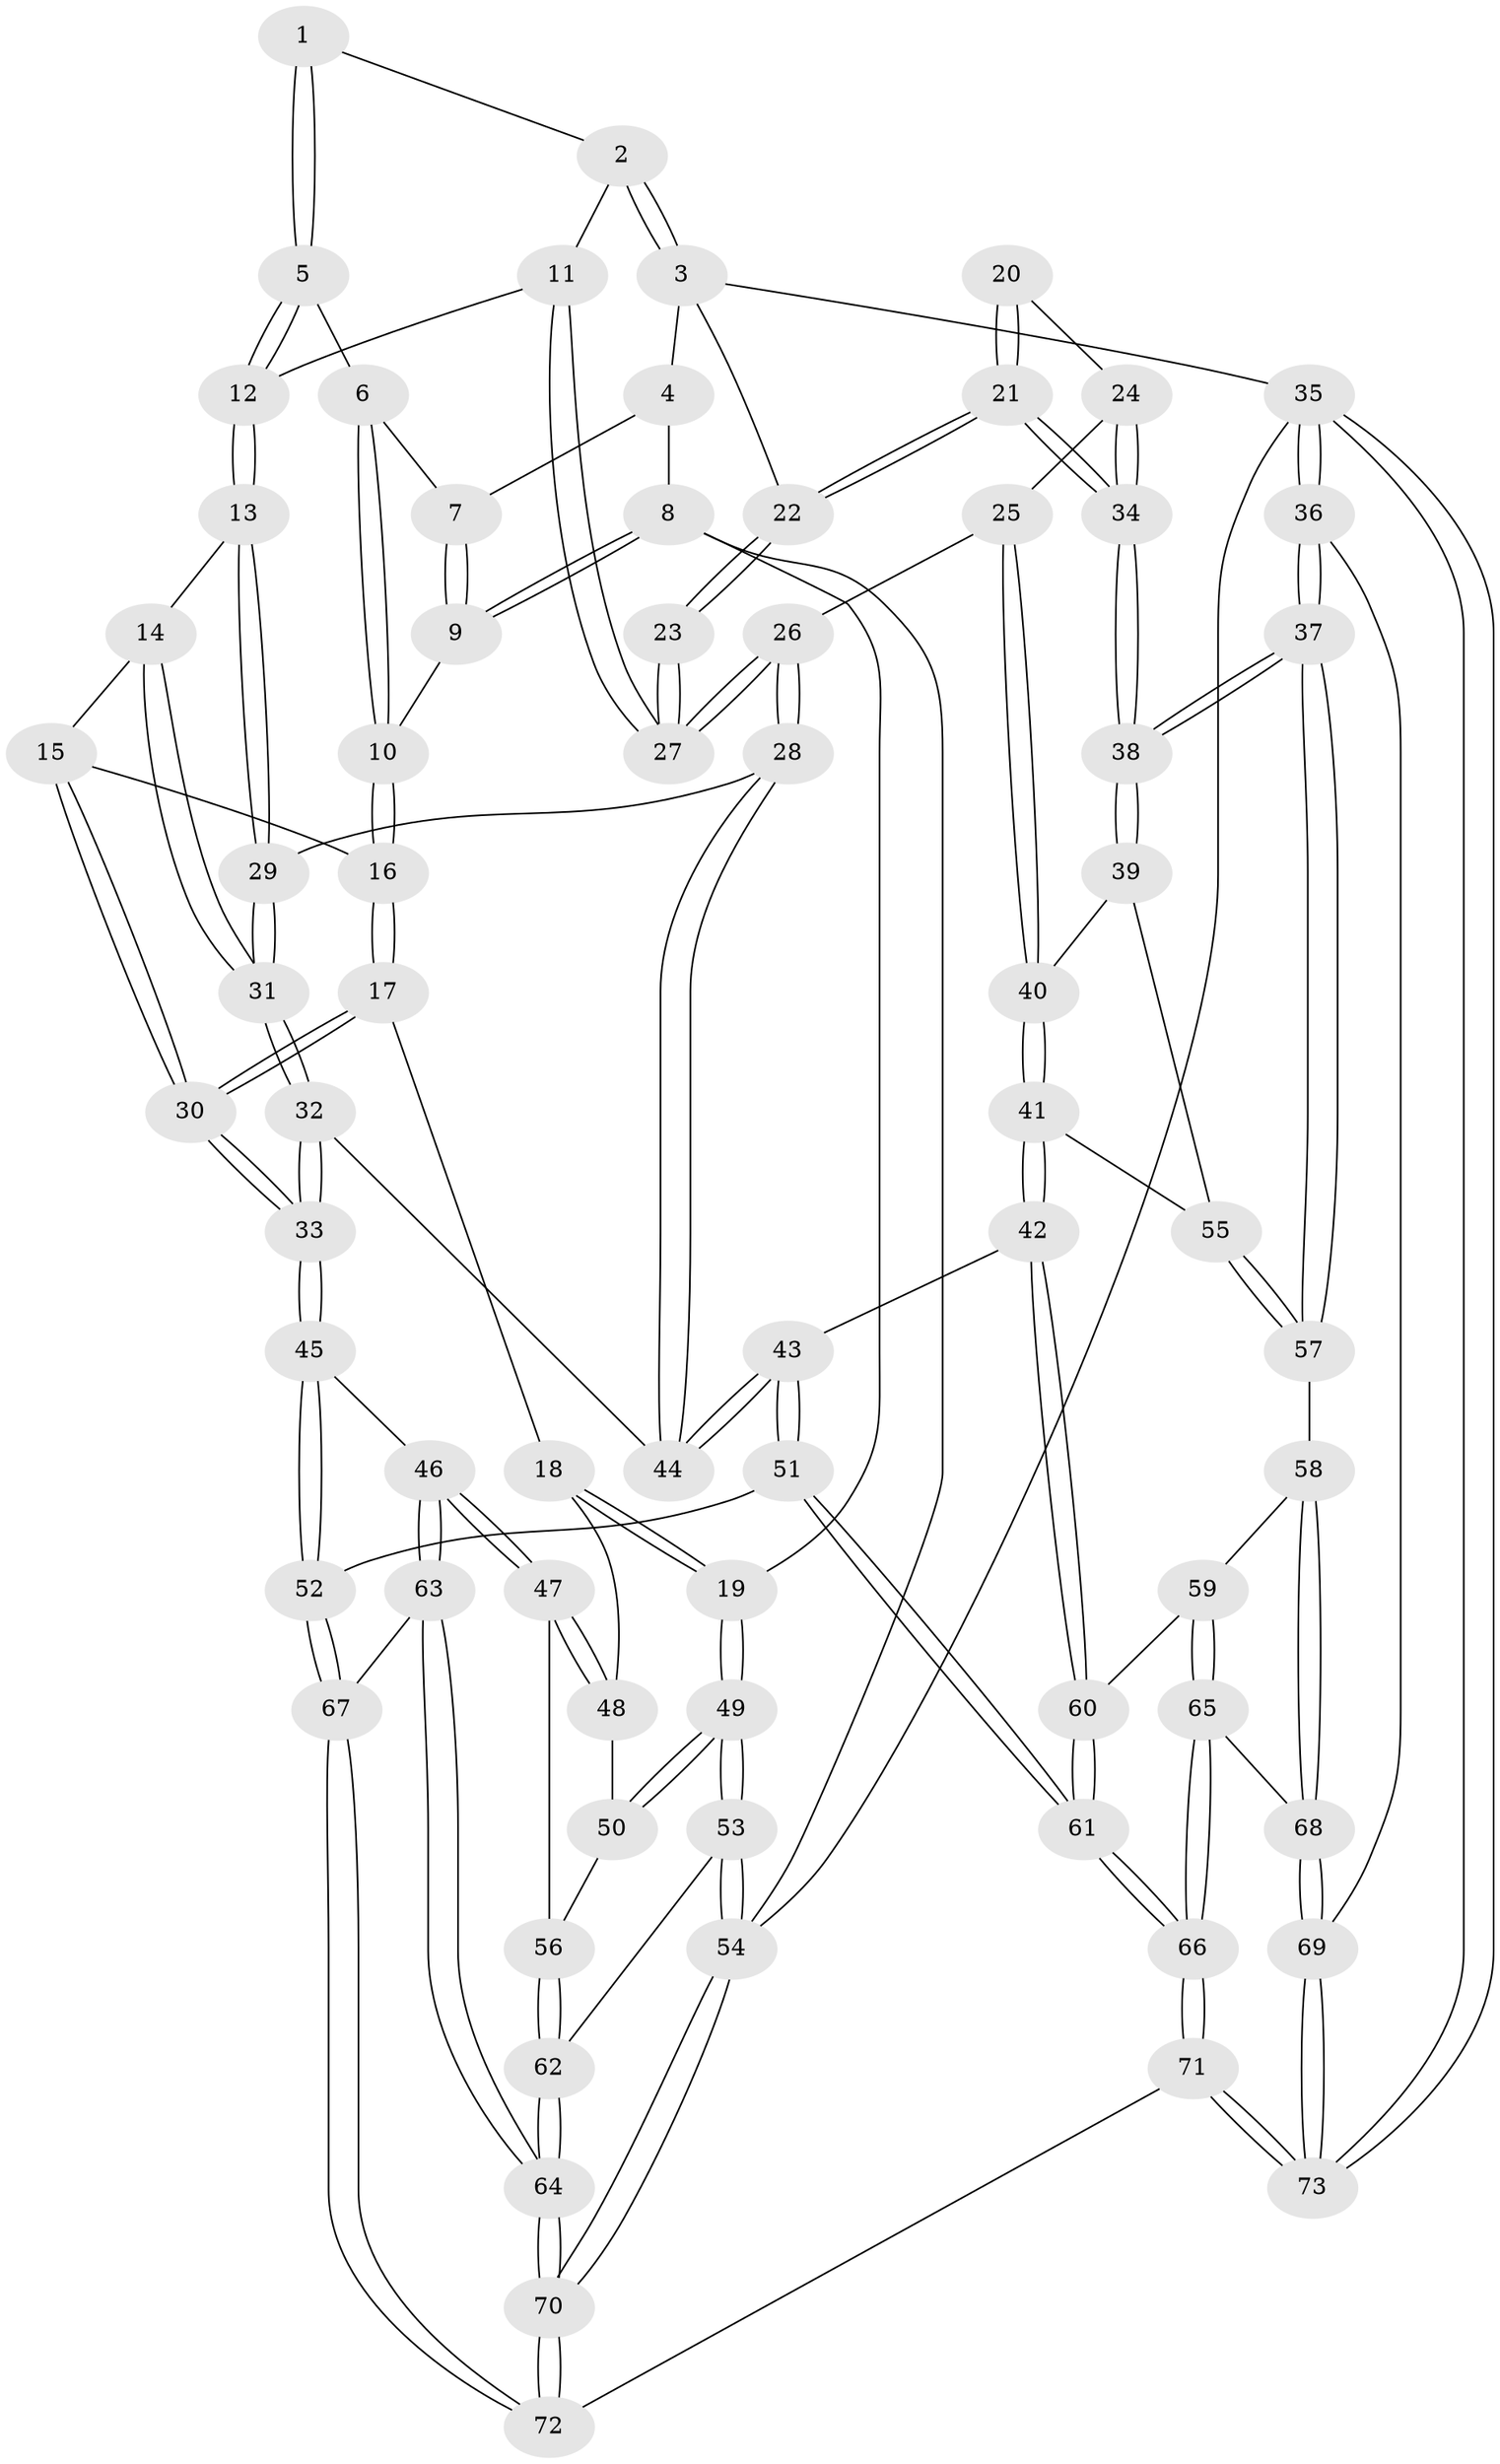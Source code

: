 // coarse degree distribution, {3: 0.43333333333333335, 4: 0.26666666666666666, 6: 0.03333333333333333, 2: 0.23333333333333334, 5: 0.03333333333333333}
// Generated by graph-tools (version 1.1) at 2025/54/03/04/25 22:54:17]
// undirected, 73 vertices, 179 edges
graph export_dot {
  node [color=gray90,style=filled];
  1 [pos="+0.505933626703492+0"];
  2 [pos="+1+0"];
  3 [pos="+1+0"];
  4 [pos="+0.4239925671301366+0"];
  5 [pos="+0.6732834298447724+0.18422704482974778"];
  6 [pos="+0.5011040877953583+0.15830683838238244"];
  7 [pos="+0.4232196555807513+0"];
  8 [pos="+0+0.24354835910169423"];
  9 [pos="+0.26594096788955357+0.216804865518292"];
  10 [pos="+0.3291512182627585+0.25380949689221627"];
  11 [pos="+0.7384746165895456+0.22208736343803379"];
  12 [pos="+0.7280585361521011+0.22364599089282886"];
  13 [pos="+0.6312259985086615+0.3327410605592587"];
  14 [pos="+0.6007414221931581+0.34627102082774724"];
  15 [pos="+0.5515296674284283+0.3507462935231942"];
  16 [pos="+0.36526141961916087+0.30512883350168896"];
  17 [pos="+0.3547012814834971+0.509336042925168"];
  18 [pos="+0.26126162262987407+0.5491364969037124"];
  19 [pos="+0+0.4337080962364489"];
  20 [pos="+0.8611770073064898+0.34802808230316756"];
  21 [pos="+1+0.3972868899977704"];
  22 [pos="+1+0.31479291336521054"];
  23 [pos="+0.798347499802643+0.2712976819260872"];
  24 [pos="+0.8911565950305059+0.42818945826480886"];
  25 [pos="+0.8095947258373059+0.5485764390932596"];
  26 [pos="+0.7955356163657717+0.5473317445437891"];
  27 [pos="+0.7585408743455944+0.24389290540982173"];
  28 [pos="+0.7799393572051622+0.5519385855906054"];
  29 [pos="+0.6917059328478455+0.49860696098419"];
  30 [pos="+0.4394606244911313+0.5545714889048735"];
  31 [pos="+0.5569140752988+0.5704062857673721"];
  32 [pos="+0.5467391112191423+0.5839711684036107"];
  33 [pos="+0.49609381950960446+0.612873176565829"];
  34 [pos="+1+0.5213349961647283"];
  35 [pos="+1+1"];
  36 [pos="+1+0.8427429080240342"];
  37 [pos="+1+0.7360634975402577"];
  38 [pos="+1+0.5570855061179862"];
  39 [pos="+1+0.5775685957690194"];
  40 [pos="+0.8584308687871589+0.5783162437354682"];
  41 [pos="+0.8596301088558017+0.7116382469232362"];
  42 [pos="+0.7776422464104159+0.7418940470470329"];
  43 [pos="+0.7185788581287382+0.7136537204600099"];
  44 [pos="+0.7239903639099974+0.6306209213417563"];
  45 [pos="+0.49186846583936605+0.7090508515190271"];
  46 [pos="+0.3437507079238246+0.7634559716066206"];
  47 [pos="+0.29354995040386317+0.7336728810242535"];
  48 [pos="+0.2611017381509294+0.556648386009228"];
  49 [pos="+0+0.6275832913639128"];
  50 [pos="+0.15156675345317258+0.7054270090068719"];
  51 [pos="+0.5903022211292649+0.7952943611411295"];
  52 [pos="+0.5702187831820623+0.7950509374257849"];
  53 [pos="+0+0.7104613898119103"];
  54 [pos="+0+1"];
  55 [pos="+0.8780361881844092+0.7223679526668503"];
  56 [pos="+0.20387035177197513+0.752376232859225"];
  57 [pos="+0.9424029426030816+0.7941003840379678"];
  58 [pos="+0.9364286114465799+0.8014871303351906"];
  59 [pos="+0.8135278420581438+0.8262015118844167"];
  60 [pos="+0.7956641960513762+0.8103416634875169"];
  61 [pos="+0.6926767014694112+0.8778159538734096"];
  62 [pos="+0.16229328249520059+0.8354863775509889"];
  63 [pos="+0.33417996405936573+0.8353546397207567"];
  64 [pos="+0.1979369712988515+1"];
  65 [pos="+0.8202891463606741+0.8897847915791183"];
  66 [pos="+0.7340797459122993+0.9580220327946858"];
  67 [pos="+0.5141887956252961+0.9341140299021584"];
  68 [pos="+0.906108050335511+0.9172870163263017"];
  69 [pos="+0.9073067572700946+0.9202494629483479"];
  70 [pos="+0.15579530836417907+1"];
  71 [pos="+0.7247745395416471+1"];
  72 [pos="+0.47754168302481687+1"];
  73 [pos="+0.9449882495777352+1"];
  1 -- 2;
  1 -- 5;
  1 -- 5;
  2 -- 3;
  2 -- 3;
  2 -- 11;
  3 -- 4;
  3 -- 22;
  3 -- 35;
  4 -- 7;
  4 -- 8;
  5 -- 6;
  5 -- 12;
  5 -- 12;
  6 -- 7;
  6 -- 10;
  6 -- 10;
  7 -- 9;
  7 -- 9;
  8 -- 9;
  8 -- 9;
  8 -- 19;
  8 -- 54;
  9 -- 10;
  10 -- 16;
  10 -- 16;
  11 -- 12;
  11 -- 27;
  11 -- 27;
  12 -- 13;
  12 -- 13;
  13 -- 14;
  13 -- 29;
  13 -- 29;
  14 -- 15;
  14 -- 31;
  14 -- 31;
  15 -- 16;
  15 -- 30;
  15 -- 30;
  16 -- 17;
  16 -- 17;
  17 -- 18;
  17 -- 30;
  17 -- 30;
  18 -- 19;
  18 -- 19;
  18 -- 48;
  19 -- 49;
  19 -- 49;
  20 -- 21;
  20 -- 21;
  20 -- 24;
  21 -- 22;
  21 -- 22;
  21 -- 34;
  21 -- 34;
  22 -- 23;
  22 -- 23;
  23 -- 27;
  23 -- 27;
  24 -- 25;
  24 -- 34;
  24 -- 34;
  25 -- 26;
  25 -- 40;
  25 -- 40;
  26 -- 27;
  26 -- 27;
  26 -- 28;
  26 -- 28;
  28 -- 29;
  28 -- 44;
  28 -- 44;
  29 -- 31;
  29 -- 31;
  30 -- 33;
  30 -- 33;
  31 -- 32;
  31 -- 32;
  32 -- 33;
  32 -- 33;
  32 -- 44;
  33 -- 45;
  33 -- 45;
  34 -- 38;
  34 -- 38;
  35 -- 36;
  35 -- 36;
  35 -- 73;
  35 -- 73;
  35 -- 54;
  36 -- 37;
  36 -- 37;
  36 -- 69;
  37 -- 38;
  37 -- 38;
  37 -- 57;
  37 -- 57;
  38 -- 39;
  38 -- 39;
  39 -- 40;
  39 -- 55;
  40 -- 41;
  40 -- 41;
  41 -- 42;
  41 -- 42;
  41 -- 55;
  42 -- 43;
  42 -- 60;
  42 -- 60;
  43 -- 44;
  43 -- 44;
  43 -- 51;
  43 -- 51;
  45 -- 46;
  45 -- 52;
  45 -- 52;
  46 -- 47;
  46 -- 47;
  46 -- 63;
  46 -- 63;
  47 -- 48;
  47 -- 48;
  47 -- 56;
  48 -- 50;
  49 -- 50;
  49 -- 50;
  49 -- 53;
  49 -- 53;
  50 -- 56;
  51 -- 52;
  51 -- 61;
  51 -- 61;
  52 -- 67;
  52 -- 67;
  53 -- 54;
  53 -- 54;
  53 -- 62;
  54 -- 70;
  54 -- 70;
  55 -- 57;
  55 -- 57;
  56 -- 62;
  56 -- 62;
  57 -- 58;
  58 -- 59;
  58 -- 68;
  58 -- 68;
  59 -- 60;
  59 -- 65;
  59 -- 65;
  60 -- 61;
  60 -- 61;
  61 -- 66;
  61 -- 66;
  62 -- 64;
  62 -- 64;
  63 -- 64;
  63 -- 64;
  63 -- 67;
  64 -- 70;
  64 -- 70;
  65 -- 66;
  65 -- 66;
  65 -- 68;
  66 -- 71;
  66 -- 71;
  67 -- 72;
  67 -- 72;
  68 -- 69;
  68 -- 69;
  69 -- 73;
  69 -- 73;
  70 -- 72;
  70 -- 72;
  71 -- 72;
  71 -- 73;
  71 -- 73;
}

